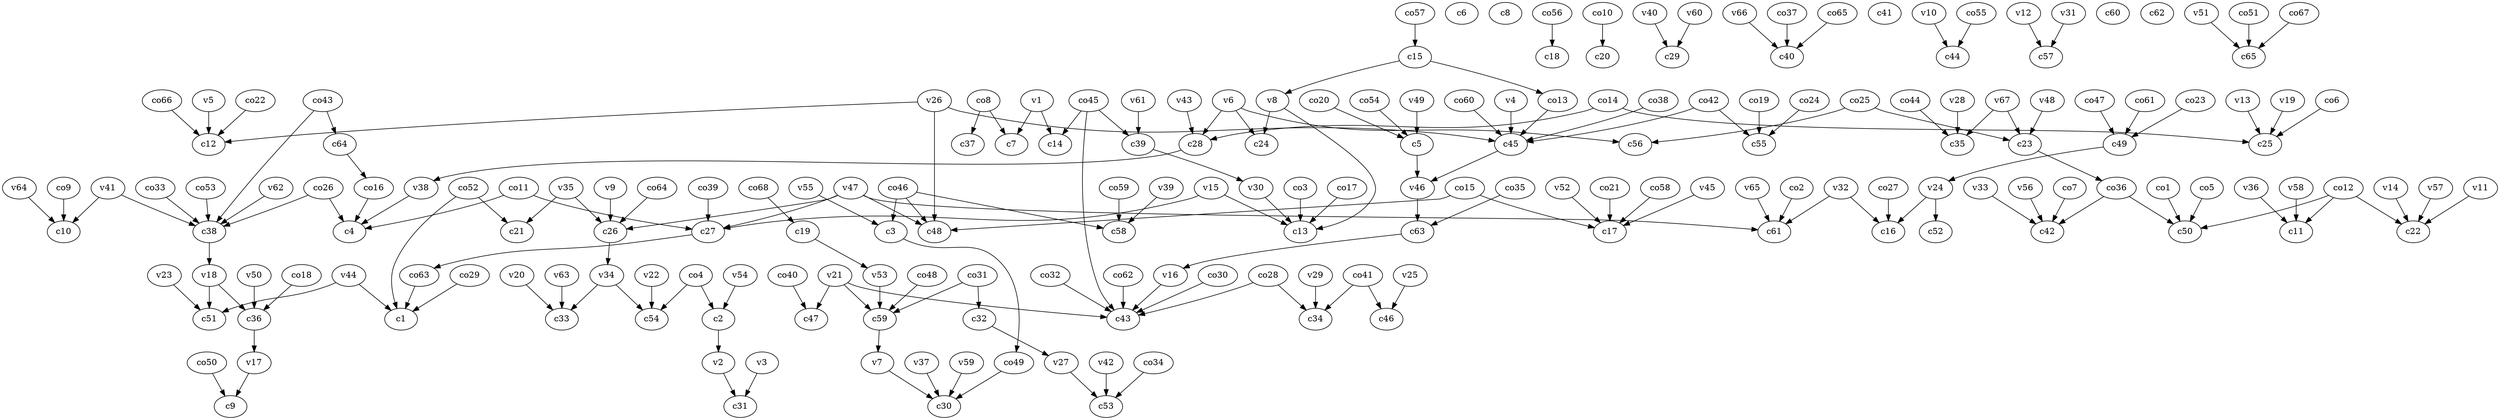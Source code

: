 strict digraph  {
c1;
c2;
c3;
c4;
c5;
c6;
c7;
c8;
c9;
c10;
c11;
c12;
c13;
c14;
c15;
c16;
c17;
c18;
c19;
c20;
c21;
c22;
c23;
c24;
c25;
c26;
c27;
c28;
c29;
c30;
c31;
c32;
c33;
c34;
c35;
c36;
c37;
c38;
c39;
c40;
c41;
c42;
c43;
c44;
c45;
c46;
c47;
c48;
c49;
c50;
c51;
c52;
c53;
c54;
c55;
c56;
c57;
c58;
c59;
c60;
c61;
c62;
c63;
c64;
c65;
v1;
v2;
v3;
v4;
v5;
v6;
v7;
v8;
v9;
v10;
v11;
v12;
v13;
v14;
v15;
v16;
v17;
v18;
v19;
v20;
v21;
v22;
v23;
v24;
v25;
v26;
v27;
v28;
v29;
v30;
v31;
v32;
v33;
v34;
v35;
v36;
v37;
v38;
v39;
v40;
v41;
v42;
v43;
v44;
v45;
v46;
v47;
v48;
v49;
v50;
v51;
v52;
v53;
v54;
v55;
v56;
v57;
v58;
v59;
v60;
v61;
v62;
v63;
v64;
v65;
v66;
v67;
co1;
co2;
co3;
co4;
co5;
co6;
co7;
co8;
co9;
co10;
co11;
co12;
co13;
co14;
co15;
co16;
co17;
co18;
co19;
co20;
co21;
co22;
co23;
co24;
co25;
co26;
co27;
co28;
co29;
co30;
co31;
co32;
co33;
co34;
co35;
co36;
co37;
co38;
co39;
co40;
co41;
co42;
co43;
co44;
co45;
co46;
co47;
co48;
co49;
co50;
co51;
co52;
co53;
co54;
co55;
co56;
co57;
co58;
co59;
co60;
co61;
co62;
co63;
co64;
co65;
co66;
co67;
co68;
c2 -> v2  [weight=1];
c3 -> co49  [weight=1];
c5 -> v46  [weight=1];
c15 -> v8  [weight=1];
c15 -> co13  [weight=1];
c19 -> v53  [weight=1];
c23 -> co36  [weight=1];
c26 -> v34  [weight=1];
c27 -> co63  [weight=1];
c28 -> v38  [weight=1];
c32 -> v27  [weight=1];
c36 -> v17  [weight=1];
c38 -> v18  [weight=1];
c39 -> v30  [weight=1];
c45 -> v46  [weight=1];
c49 -> v24  [weight=1];
c59 -> v7  [weight=1];
c63 -> v16  [weight=1];
c64 -> co16  [weight=1];
v1 -> c14  [weight=1];
v1 -> c7  [weight=1];
v2 -> c31  [weight=1];
v3 -> c31  [weight=1];
v4 -> c45  [weight=1];
v5 -> c12  [weight=1];
v6 -> c24  [weight=1];
v6 -> c56  [weight=1];
v6 -> c28  [weight=1];
v7 -> c30  [weight=1];
v8 -> c24  [weight=1];
v8 -> c13  [weight=1];
v9 -> c26  [weight=1];
v10 -> c44  [weight=1];
v11 -> c22  [weight=1];
v12 -> c57  [weight=1];
v13 -> c25  [weight=1];
v14 -> c22  [weight=1];
v15 -> c13  [weight=1];
v15 -> c27  [weight=1];
v16 -> c43  [weight=1];
v17 -> c9  [weight=1];
v18 -> c51  [weight=1];
v18 -> c36  [weight=1];
v19 -> c25  [weight=1];
v20 -> c33  [weight=1];
v21 -> c43  [weight=1];
v21 -> c47  [weight=1];
v21 -> c59  [weight=1];
v22 -> c54  [weight=1];
v23 -> c51  [weight=1];
v24 -> c52  [weight=1];
v24 -> c16  [weight=1];
v25 -> c46  [weight=1];
v26 -> c48  [weight=1];
v26 -> c45  [weight=1];
v26 -> c12  [weight=1];
v27 -> c53  [weight=1];
v28 -> c35  [weight=1];
v29 -> c34  [weight=1];
v30 -> c13  [weight=1];
v31 -> c57  [weight=1];
v32 -> c61  [weight=1];
v32 -> c16  [weight=1];
v33 -> c42  [weight=1];
v34 -> c33  [weight=1];
v34 -> c54  [weight=1];
v35 -> c26  [weight=1];
v35 -> c21  [weight=1];
v36 -> c11  [weight=1];
v37 -> c30  [weight=1];
v38 -> c4  [weight=1];
v39 -> c58  [weight=1];
v40 -> c29  [weight=1];
v41 -> c38  [weight=1];
v41 -> c10  [weight=1];
v42 -> c53  [weight=1];
v43 -> c28  [weight=1];
v44 -> c51  [weight=1];
v44 -> c1  [weight=1];
v45 -> c17  [weight=1];
v46 -> c63  [weight=1];
v47 -> c61  [weight=1];
v47 -> c27  [weight=1];
v47 -> c48  [weight=1];
v47 -> c26  [weight=1];
v48 -> c23  [weight=1];
v49 -> c5  [weight=1];
v50 -> c36  [weight=1];
v51 -> c65  [weight=1];
v52 -> c17  [weight=1];
v53 -> c59  [weight=1];
v54 -> c2  [weight=1];
v55 -> c3  [weight=1];
v56 -> c42  [weight=1];
v57 -> c22  [weight=1];
v58 -> c11  [weight=1];
v59 -> c30  [weight=1];
v60 -> c29  [weight=1];
v61 -> c39  [weight=1];
v62 -> c38  [weight=1];
v63 -> c33  [weight=1];
v64 -> c10  [weight=1];
v65 -> c61  [weight=1];
v66 -> c40  [weight=1];
v67 -> c23  [weight=1];
v67 -> c35  [weight=1];
co1 -> c50  [weight=1];
co2 -> c61  [weight=1];
co3 -> c13  [weight=1];
co4 -> c2  [weight=1];
co4 -> c54  [weight=1];
co5 -> c50  [weight=1];
co6 -> c25  [weight=1];
co7 -> c42  [weight=1];
co8 -> c37  [weight=1];
co8 -> c7  [weight=1];
co9 -> c10  [weight=1];
co10 -> c20  [weight=1];
co11 -> c27  [weight=1];
co11 -> c4  [weight=1];
co12 -> c50  [weight=1];
co12 -> c22  [weight=1];
co12 -> c11  [weight=1];
co13 -> c45  [weight=1];
co14 -> c25  [weight=1];
co14 -> c28  [weight=1];
co15 -> c17  [weight=1];
co15 -> c48  [weight=1];
co16 -> c4  [weight=1];
co17 -> c13  [weight=1];
co18 -> c36  [weight=1];
co19 -> c55  [weight=1];
co20 -> c5  [weight=1];
co21 -> c17  [weight=1];
co22 -> c12  [weight=1];
co23 -> c49  [weight=1];
co24 -> c55  [weight=1];
co25 -> c23  [weight=1];
co25 -> c56  [weight=1];
co26 -> c38  [weight=1];
co26 -> c4  [weight=1];
co27 -> c16  [weight=1];
co28 -> c43  [weight=1];
co28 -> c34  [weight=1];
co29 -> c1  [weight=1];
co30 -> c43  [weight=1];
co31 -> c32  [weight=1];
co31 -> c59  [weight=1];
co32 -> c43  [weight=1];
co33 -> c38  [weight=1];
co34 -> c53  [weight=1];
co35 -> c63  [weight=1];
co36 -> c42  [weight=1];
co36 -> c50  [weight=1];
co37 -> c40  [weight=1];
co38 -> c45  [weight=1];
co39 -> c27  [weight=1];
co40 -> c47  [weight=1];
co41 -> c34  [weight=1];
co41 -> c46  [weight=1];
co42 -> c45  [weight=1];
co42 -> c55  [weight=1];
co43 -> c38  [weight=1];
co43 -> c64  [weight=1];
co44 -> c35  [weight=1];
co45 -> c14  [weight=1];
co45 -> c43  [weight=1];
co45 -> c39  [weight=1];
co46 -> c48  [weight=1];
co46 -> c3  [weight=1];
co46 -> c58  [weight=1];
co47 -> c49  [weight=1];
co48 -> c59  [weight=1];
co49 -> c30  [weight=1];
co50 -> c9  [weight=1];
co51 -> c65  [weight=1];
co52 -> c21  [weight=1];
co52 -> c1  [weight=1];
co53 -> c38  [weight=1];
co54 -> c5  [weight=1];
co55 -> c44  [weight=1];
co56 -> c18  [weight=1];
co57 -> c15  [weight=1];
co58 -> c17  [weight=1];
co59 -> c58  [weight=1];
co60 -> c45  [weight=1];
co61 -> c49  [weight=1];
co62 -> c43  [weight=1];
co63 -> c1  [weight=1];
co64 -> c26  [weight=1];
co65 -> c40  [weight=1];
co66 -> c12  [weight=1];
co67 -> c65  [weight=1];
co68 -> c19  [weight=1];
}
